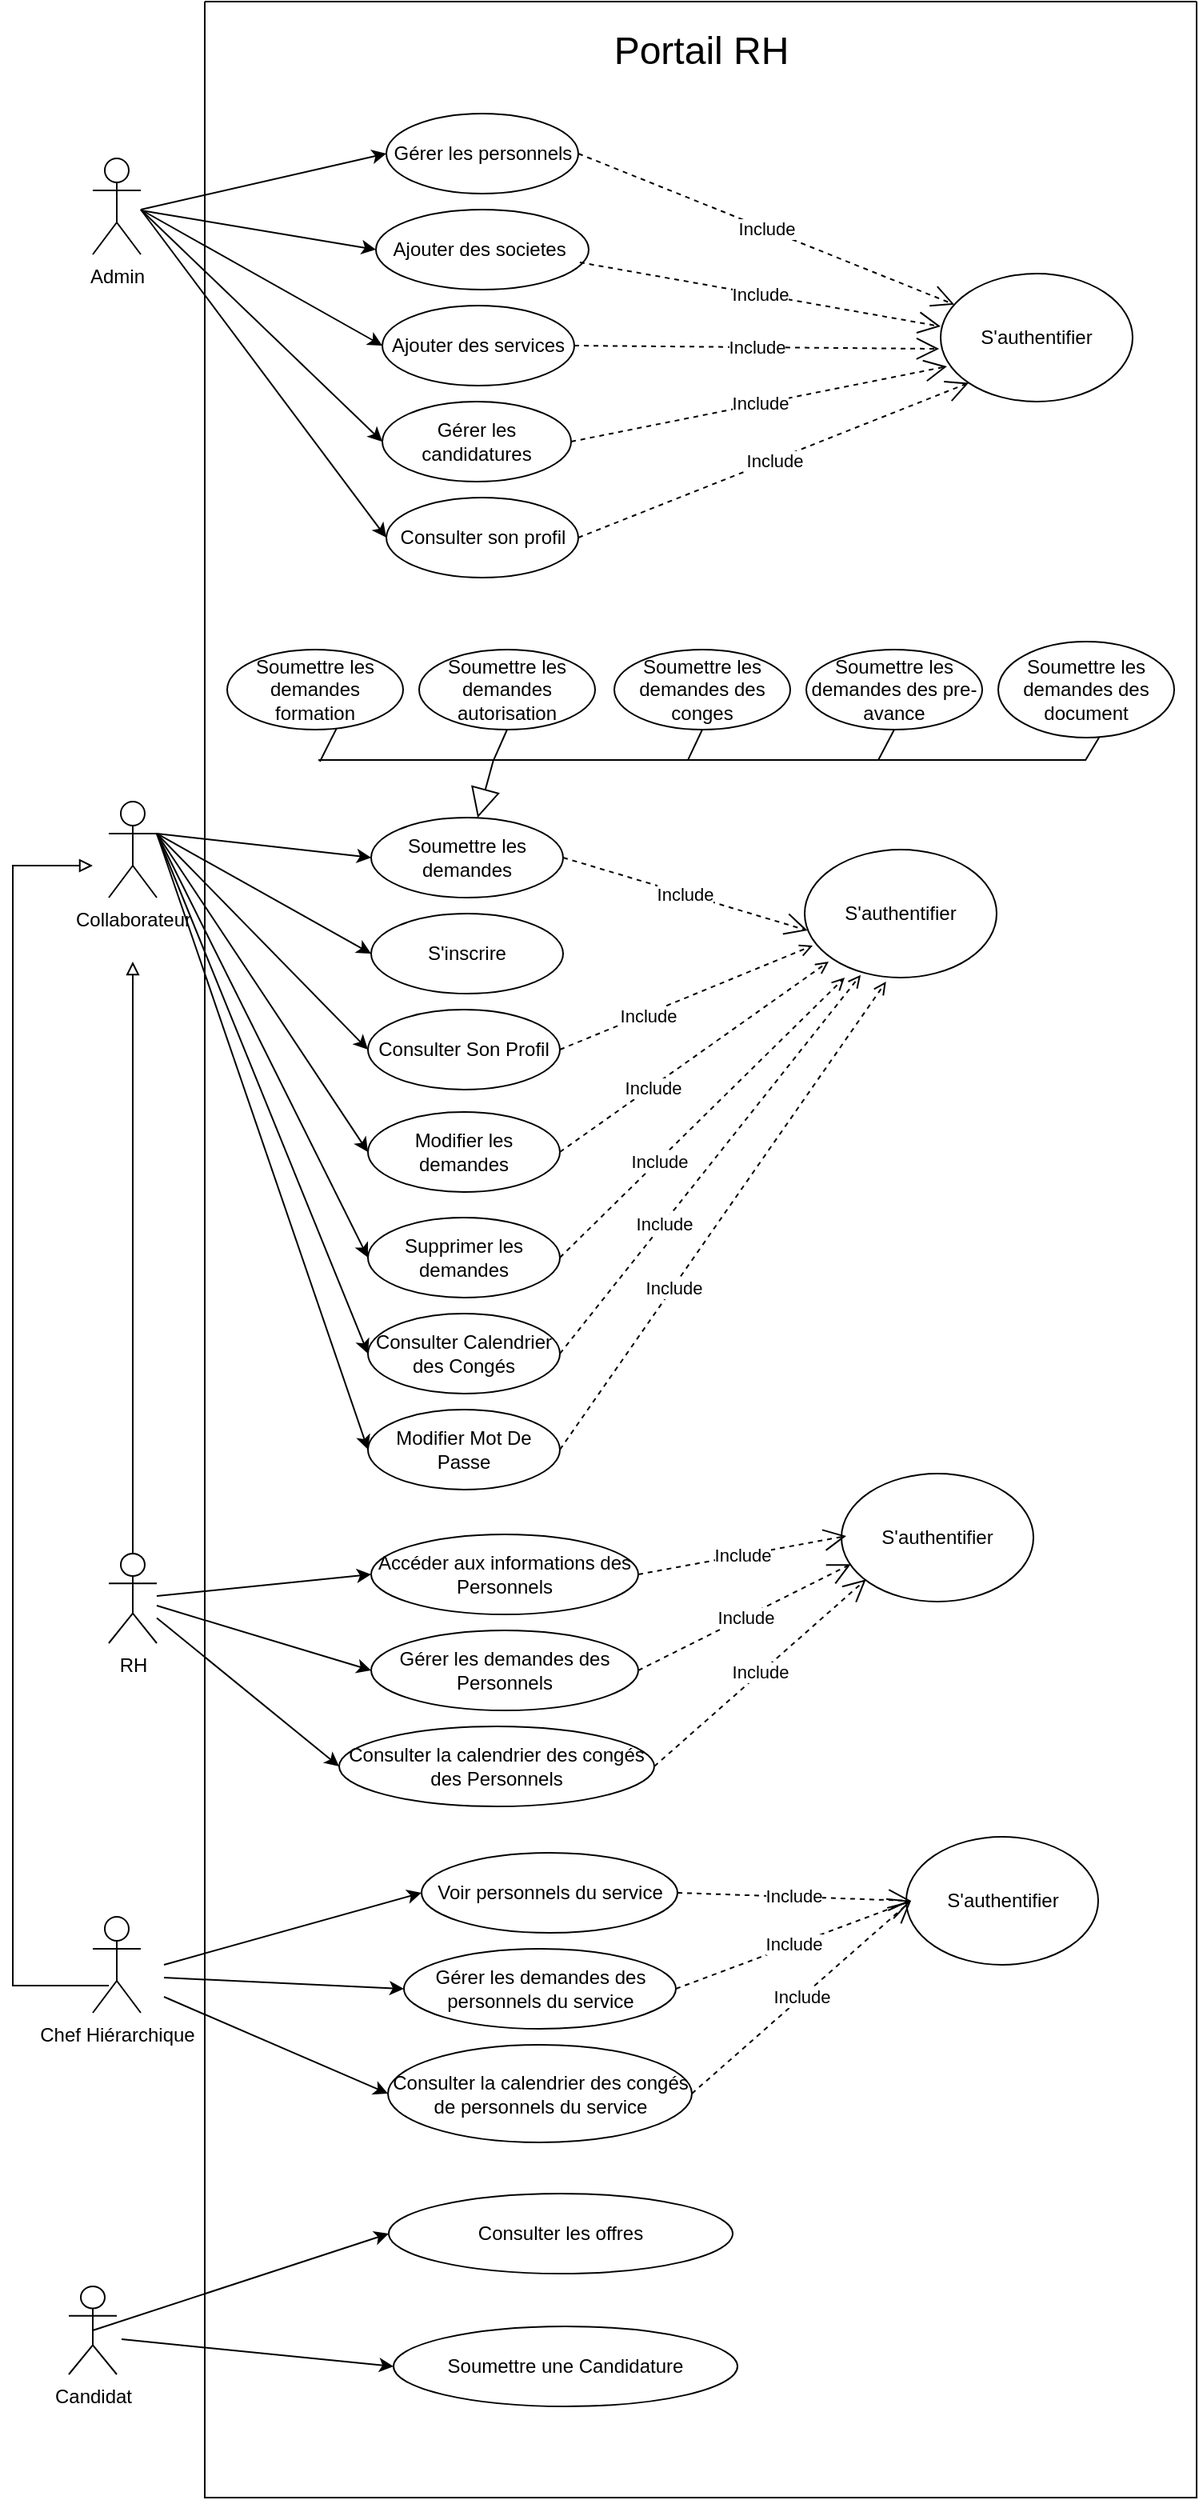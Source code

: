 <mxfile version="27.0.2">
  <diagram name="Page-1" id="tZB94l7u62PhZjTg-OVc">
    <mxGraphModel dx="1501" dy="818" grid="1" gridSize="10" guides="1" tooltips="1" connect="1" arrows="1" fold="1" page="1" pageScale="1" pageWidth="827" pageHeight="1169" math="0" shadow="0">
      <root>
        <mxCell id="0" />
        <mxCell id="1" parent="0" />
        <mxCell id="SV4HgoW76WbXQF1gWdj0-2" value="" style="swimlane;startSize=0;" parent="1" vertex="1">
          <mxGeometry x="150" y="20" width="620" height="1560" as="geometry" />
        </mxCell>
        <mxCell id="SV4HgoW76WbXQF1gWdj0-4" value="&lt;font style=&quot;font-size: 24px;&quot;&gt;Portail RH&lt;/font&gt;" style="text;html=1;align=center;verticalAlign=middle;resizable=0;points=[];autosize=1;strokeColor=none;fillColor=none;strokeWidth=3;" parent="SV4HgoW76WbXQF1gWdj0-2" vertex="1">
          <mxGeometry x="245" y="11" width="130" height="40" as="geometry" />
        </mxCell>
        <mxCell id="SV4HgoW76WbXQF1gWdj0-45" value="Gérer les personnels" style="ellipse;whiteSpace=wrap;html=1;" parent="SV4HgoW76WbXQF1gWdj0-2" vertex="1">
          <mxGeometry x="113.5" y="70" width="120" height="50" as="geometry" />
        </mxCell>
        <mxCell id="SV4HgoW76WbXQF1gWdj0-47" value="Ajouter des societes&amp;nbsp;" style="ellipse;whiteSpace=wrap;html=1;" parent="SV4HgoW76WbXQF1gWdj0-2" vertex="1">
          <mxGeometry x="107" y="130" width="133" height="50" as="geometry" />
        </mxCell>
        <mxCell id="SV4HgoW76WbXQF1gWdj0-51" value="S&#39;authentifier" style="ellipse;whiteSpace=wrap;html=1;" parent="SV4HgoW76WbXQF1gWdj0-2" vertex="1">
          <mxGeometry x="460" y="170" width="120" height="80" as="geometry" />
        </mxCell>
        <mxCell id="SV4HgoW76WbXQF1gWdj0-52" value="Include" style="endArrow=open;endSize=12;dashed=1;html=1;rounded=0;exitX=1;exitY=0.5;exitDx=0;exitDy=0;" parent="SV4HgoW76WbXQF1gWdj0-2" source="SV4HgoW76WbXQF1gWdj0-45" target="SV4HgoW76WbXQF1gWdj0-51" edge="1">
          <mxGeometry width="160" relative="1" as="geometry">
            <mxPoint x="310" y="155" as="sourcePoint" />
            <mxPoint x="450" y="210" as="targetPoint" />
          </mxGeometry>
        </mxCell>
        <mxCell id="SV4HgoW76WbXQF1gWdj0-54" value="Include" style="endArrow=open;endSize=12;dashed=1;html=1;rounded=0;exitX=0.958;exitY=0.66;exitDx=0;exitDy=0;exitPerimeter=0;entryX=0;entryY=0.413;entryDx=0;entryDy=0;entryPerimeter=0;" parent="SV4HgoW76WbXQF1gWdj0-2" source="SV4HgoW76WbXQF1gWdj0-47" edge="1" target="SV4HgoW76WbXQF1gWdj0-51">
          <mxGeometry width="160" relative="1" as="geometry">
            <mxPoint x="310" y="275" as="sourcePoint" />
            <mxPoint x="450" y="220" as="targetPoint" />
          </mxGeometry>
        </mxCell>
        <mxCell id="SV4HgoW76WbXQF1gWdj0-18" value="Voir personnels du service" style="ellipse;whiteSpace=wrap;html=1;" parent="SV4HgoW76WbXQF1gWdj0-2" vertex="1">
          <mxGeometry x="135.5" y="1157" width="160" height="50" as="geometry" />
        </mxCell>
        <mxCell id="SV4HgoW76WbXQF1gWdj0-19" value="Gérer&lt;span style=&quot;color: rgba(0, 0, 0, 0); font-family: monospace; font-size: 0px; text-align: start; text-wrap-mode: nowrap;&quot;&gt;%3CmxGraphModel%3E%3Croot%3E%3CmxCell%20id%3D%220%22%2F%3E%3CmxCell%20id%3D%221%22%20parent%3D%220%22%2F%3E%3CmxCell%20id%3D%222%22%20value%3D%22S&#39;inscrire%22%20style%3D%22ellipse%3BwhiteSpace%3Dwrap%3Bhtml%3D1%3B%22%20vertex%3D%221%22%20parent%3D%221%22%3E%3CmxGeometry%20x%3D%22320%22%20y%3D%22130%22%20width%3D%22120%22%20height%3D%2250%22%20as%3D%22geometry%22%2F%3E%3C%2FmxCell%3E%3CmxCell%20id%3D%223%22%20value%3D%22Soumettre%20les%20demandes%22%20style%3D%22ellipse%3BwhiteSpace%3Dwrap%3Bhtml%3D1%3B%22%20vertex%3D%221%22%20parent%3D%221%22%3E%3CmxGeometry%20x%3D%22320%22%20y%3D%22190%22%20width%3D%22120%22%20height%3D%2250%22%20as%3D%22geometry%22%2F%3E%3C%2FmxCell%3E%3CmxCell%20id%3D%224%22%20value%3D%22Consulter%20ses%20evaluations%20et%20r%C3%A9clamations%22%20style%3D%22ellipse%3BwhiteSpace%3Dwrap%3Bhtml%3D1%3B%22%20vertex%3D%221%22%20parent%3D%221%22%3E%3CmxGeometry%20x%3D%22320%22%20y%3D%22250%22%20width%3D%22120%22%20height%3D%2250%22%20as%3D%22geometry%22%2F%3E%3C%2FmxCell%3E%3CmxCell%20id%3D%225%22%20value%3D%22%22%20style%3D%22endArrow%3Dclassic%3Bhtml%3D1%3Brounded%3D0%3BentryX%3D0%3BentryY%3D0.5%3BentryDx%3D0%3BentryDy%3D0%3B%22%20edge%3D%221%22%20target%3D%222%22%20parent%3D%221%22%3E%3CmxGeometry%20width%3D%2250%22%20height%3D%2250%22%20relative%3D%221%22%20as%3D%22geometry%22%3E%3CmxPoint%20x%3D%22160%22%20y%3D%22178%22%20as%3D%22sourcePoint%22%2F%3E%3CmxPoint%20x%3D%22280%22%20y%3D%22210%22%20as%3D%22targetPoint%22%2F%3E%3C%2FmxGeometry%3E%3C%2FmxCell%3E%3CmxCell%20id%3D%226%22%20value%3D%22%22%20style%3D%22endArrow%3Dclassic%3Bhtml%3D1%3Brounded%3D0%3BentryX%3D0%3BentryY%3D0.5%3BentryDx%3D0%3BentryDy%3D0%3B%22%20edge%3D%221%22%20target%3D%223%22%20parent%3D%221%22%3E%3CmxGeometry%20width%3D%2250%22%20height%3D%2250%22%20relative%3D%221%22%20as%3D%22geometry%22%3E%3CmxPoint%20x%3D%22160%22%20y%3D%22180%22%20as%3D%22sourcePoint%22%2F%3E%3CmxPoint%20x%3D%22330%22%20y%3D%22165%22%20as%3D%22targetPoint%22%2F%3E%3C%2FmxGeometry%3E%3C%2FmxCell%3E%3CmxCell%20id%3D%227%22%20value%3D%22%22%20style%3D%22endArrow%3Dclassic%3Bhtml%3D1%3Brounded%3D0%3BentryX%3D0%3BentryY%3D0.5%3BentryDx%3D0%3BentryDy%3D0%3B%22%20edge%3D%221%22%20target%3D%224%22%20parent%3D%221%22%3E%3CmxGeometry%20width%3D%2250%22%20height%3D%2250%22%20relative%3D%221%22%20as%3D%22geometry%22%3E%3CmxPoint%20x%3D%22160%22%20y%3D%22188%22%20as%3D%22sourcePoint%22%2F%3E%3CmxPoint%20x%3D%22340%22%20y%3D%22175%22%20as%3D%22targetPoint%22%2F%3E%3C%2FmxGeometry%3E%3C%2FmxCell%3E%3C%2Froot%3E%3C%2FmxGraphModel%3E&lt;/span&gt;&amp;nbsp;les demandes des personnels du service" style="ellipse;whiteSpace=wrap;html=1;" parent="SV4HgoW76WbXQF1gWdj0-2" vertex="1">
          <mxGeometry x="124.5" y="1217" width="170" height="50" as="geometry" />
        </mxCell>
        <mxCell id="SV4HgoW76WbXQF1gWdj0-21" value="" style="endArrow=classic;html=1;rounded=0;entryX=0;entryY=0.5;entryDx=0;entryDy=0;" parent="SV4HgoW76WbXQF1gWdj0-2" target="SV4HgoW76WbXQF1gWdj0-18" edge="1">
          <mxGeometry width="50" height="50" relative="1" as="geometry">
            <mxPoint x="-25.5" y="1227" as="sourcePoint" />
            <mxPoint x="144.5" y="1212" as="targetPoint" />
          </mxGeometry>
        </mxCell>
        <mxCell id="SV4HgoW76WbXQF1gWdj0-22" value="" style="endArrow=classic;html=1;rounded=0;entryX=0;entryY=0.5;entryDx=0;entryDy=0;" parent="SV4HgoW76WbXQF1gWdj0-2" target="SV4HgoW76WbXQF1gWdj0-19" edge="1">
          <mxGeometry width="50" height="50" relative="1" as="geometry">
            <mxPoint x="-25.5" y="1235" as="sourcePoint" />
            <mxPoint x="154.5" y="1222" as="targetPoint" />
          </mxGeometry>
        </mxCell>
        <mxCell id="SV4HgoW76WbXQF1gWdj0-23" value="Consulter la calendrier des congés de personnels du service" style="ellipse;whiteSpace=wrap;html=1;" parent="SV4HgoW76WbXQF1gWdj0-2" vertex="1">
          <mxGeometry x="114.5" y="1277" width="190" height="61" as="geometry" />
        </mxCell>
        <mxCell id="SV4HgoW76WbXQF1gWdj0-26" value="" style="endArrow=classic;html=1;rounded=0;entryX=0;entryY=0.5;entryDx=0;entryDy=0;" parent="SV4HgoW76WbXQF1gWdj0-2" target="SV4HgoW76WbXQF1gWdj0-23" edge="1">
          <mxGeometry width="50" height="50" relative="1" as="geometry">
            <mxPoint x="-25.5" y="1247" as="sourcePoint" />
            <mxPoint x="94.5" y="1437" as="targetPoint" />
          </mxGeometry>
        </mxCell>
        <mxCell id="SV4HgoW76WbXQF1gWdj0-30" value="S&#39;authentifier" style="ellipse;whiteSpace=wrap;html=1;" parent="SV4HgoW76WbXQF1gWdj0-2" vertex="1">
          <mxGeometry x="438.5" y="1147" width="120" height="80" as="geometry" />
        </mxCell>
        <mxCell id="SV4HgoW76WbXQF1gWdj0-32" value="Include" style="endArrow=open;endSize=12;dashed=1;html=1;rounded=0;exitX=1;exitY=0.5;exitDx=0;exitDy=0;entryX=0;entryY=0.5;entryDx=0;entryDy=0;" parent="SV4HgoW76WbXQF1gWdj0-2" source="SV4HgoW76WbXQF1gWdj0-18" edge="1">
          <mxGeometry width="160" relative="1" as="geometry">
            <mxPoint x="277.5" y="1177" as="sourcePoint" />
            <mxPoint x="441.5" y="1187" as="targetPoint" />
          </mxGeometry>
        </mxCell>
        <mxCell id="SV4HgoW76WbXQF1gWdj0-33" value="Include" style="endArrow=open;endSize=12;dashed=1;html=1;rounded=0;exitX=1;exitY=0.5;exitDx=0;exitDy=0;entryX=0;entryY=0.5;entryDx=0;entryDy=0;" parent="SV4HgoW76WbXQF1gWdj0-2" source="SV4HgoW76WbXQF1gWdj0-19" edge="1">
          <mxGeometry x="0.003" width="160" relative="1" as="geometry">
            <mxPoint x="277.5" y="1237" as="sourcePoint" />
            <mxPoint x="441.5" y="1187" as="targetPoint" />
            <mxPoint as="offset" />
          </mxGeometry>
        </mxCell>
        <mxCell id="SV4HgoW76WbXQF1gWdj0-34" value="Include" style="endArrow=open;endSize=12;dashed=1;html=1;rounded=0;exitX=1;exitY=0.5;exitDx=0;exitDy=0;entryX=0;entryY=0.5;entryDx=0;entryDy=0;" parent="SV4HgoW76WbXQF1gWdj0-2" source="SV4HgoW76WbXQF1gWdj0-23" edge="1">
          <mxGeometry width="160" relative="1" as="geometry">
            <mxPoint x="287.5" y="1247" as="sourcePoint" />
            <mxPoint x="441.5" y="1187" as="targetPoint" />
          </mxGeometry>
        </mxCell>
        <mxCell id="SV4HgoW76WbXQF1gWdj0-56" value="Accéder aux informations des Personnels" style="ellipse;whiteSpace=wrap;html=1;" parent="SV4HgoW76WbXQF1gWdj0-2" vertex="1">
          <mxGeometry x="104" y="958" width="167" height="50" as="geometry" />
        </mxCell>
        <mxCell id="SV4HgoW76WbXQF1gWdj0-57" value="Gérer&lt;span style=&quot;color: rgba(0, 0, 0, 0); font-family: monospace; font-size: 0px; text-align: start; text-wrap-mode: nowrap;&quot;&gt;%3CmxGraphModel%3E%3Croot%3E%3CmxCell%20id%3D%220%22%2F%3E%3CmxCell%20id%3D%221%22%20parent%3D%220%22%2F%3E%3CmxCell%20id%3D%222%22%20value%3D%22S&#39;inscrire%22%20style%3D%22ellipse%3BwhiteSpace%3Dwrap%3Bhtml%3D1%3B%22%20vertex%3D%221%22%20parent%3D%221%22%3E%3CmxGeometry%20x%3D%22320%22%20y%3D%22130%22%20width%3D%22120%22%20height%3D%2250%22%20as%3D%22geometry%22%2F%3E%3C%2FmxCell%3E%3CmxCell%20id%3D%223%22%20value%3D%22Soumettre%20les%20demandes%22%20style%3D%22ellipse%3BwhiteSpace%3Dwrap%3Bhtml%3D1%3B%22%20vertex%3D%221%22%20parent%3D%221%22%3E%3CmxGeometry%20x%3D%22320%22%20y%3D%22190%22%20width%3D%22120%22%20height%3D%2250%22%20as%3D%22geometry%22%2F%3E%3C%2FmxCell%3E%3CmxCell%20id%3D%224%22%20value%3D%22Consulter%20ses%20evaluations%20et%20r%C3%A9clamations%22%20style%3D%22ellipse%3BwhiteSpace%3Dwrap%3Bhtml%3D1%3B%22%20vertex%3D%221%22%20parent%3D%221%22%3E%3CmxGeometry%20x%3D%22320%22%20y%3D%22250%22%20width%3D%22120%22%20height%3D%2250%22%20as%3D%22geometry%22%2F%3E%3C%2FmxCell%3E%3CmxCell%20id%3D%225%22%20value%3D%22%22%20style%3D%22endArrow%3Dclassic%3Bhtml%3D1%3Brounded%3D0%3BentryX%3D0%3BentryY%3D0.5%3BentryDx%3D0%3BentryDy%3D0%3B%22%20edge%3D%221%22%20target%3D%222%22%20parent%3D%221%22%3E%3CmxGeometry%20width%3D%2250%22%20height%3D%2250%22%20relative%3D%221%22%20as%3D%22geometry%22%3E%3CmxPoint%20x%3D%22160%22%20y%3D%22178%22%20as%3D%22sourcePoint%22%2F%3E%3CmxPoint%20x%3D%22280%22%20y%3D%22210%22%20as%3D%22targetPoint%22%2F%3E%3C%2FmxGeometry%3E%3C%2FmxCell%3E%3CmxCell%20id%3D%226%22%20value%3D%22%22%20style%3D%22endArrow%3Dclassic%3Bhtml%3D1%3Brounded%3D0%3BentryX%3D0%3BentryY%3D0.5%3BentryDx%3D0%3BentryDy%3D0%3B%22%20edge%3D%221%22%20target%3D%223%22%20parent%3D%221%22%3E%3CmxGeometry%20width%3D%2250%22%20height%3D%2250%22%20relative%3D%221%22%20as%3D%22geometry%22%3E%3CmxPoint%20x%3D%22160%22%20y%3D%22180%22%20as%3D%22sourcePoint%22%2F%3E%3CmxPoint%20x%3D%22330%22%20y%3D%22165%22%20as%3D%22targetPoint%22%2F%3E%3C%2FmxGeometry%3E%3C%2FmxCell%3E%3CmxCell%20id%3D%227%22%20value%3D%22%22%20style%3D%22endArrow%3Dclassic%3Bhtml%3D1%3Brounded%3D0%3BentryX%3D0%3BentryY%3D0.5%3BentryDx%3D0%3BentryDy%3D0%3B%22%20edge%3D%221%22%20target%3D%224%22%20parent%3D%221%22%3E%3CmxGeometry%20width%3D%2250%22%20height%3D%2250%22%20relative%3D%221%22%20as%3D%22geometry%22%3E%3CmxPoint%20x%3D%22160%22%20y%3D%22188%22%20as%3D%22sourcePoint%22%2F%3E%3CmxPoint%20x%3D%22340%22%20y%3D%22175%22%20as%3D%22targetPoint%22%2F%3E%3C%2FmxGeometry%3E%3C%2FmxCell%3E%3C%2Froot%3E%3C%2FmxGraphModel%3E&lt;/span&gt;&amp;nbsp;les demandes des Personnels" style="ellipse;whiteSpace=wrap;html=1;" parent="SV4HgoW76WbXQF1gWdj0-2" vertex="1">
          <mxGeometry x="104" y="1018" width="167" height="50" as="geometry" />
        </mxCell>
        <mxCell id="SV4HgoW76WbXQF1gWdj0-61" value="Consulter la calendrier des congés des Personnels" style="ellipse;whiteSpace=wrap;html=1;" parent="SV4HgoW76WbXQF1gWdj0-2" vertex="1">
          <mxGeometry x="84" y="1078" width="197" height="50" as="geometry" />
        </mxCell>
        <mxCell id="SV4HgoW76WbXQF1gWdj0-67" value="S&#39;authentifier" style="ellipse;whiteSpace=wrap;html=1;" parent="SV4HgoW76WbXQF1gWdj0-2" vertex="1">
          <mxGeometry x="398" y="920" width="120" height="80" as="geometry" />
        </mxCell>
        <mxCell id="SV4HgoW76WbXQF1gWdj0-69" value="Include" style="endArrow=open;endSize=12;dashed=1;html=1;rounded=0;exitX=1;exitY=0.5;exitDx=0;exitDy=0;entryX=0;entryY=0.5;entryDx=0;entryDy=0;" parent="SV4HgoW76WbXQF1gWdj0-2" source="SV4HgoW76WbXQF1gWdj0-56" edge="1">
          <mxGeometry width="160" relative="1" as="geometry">
            <mxPoint x="224" y="978" as="sourcePoint" />
            <mxPoint x="401" y="959" as="targetPoint" />
          </mxGeometry>
        </mxCell>
        <mxCell id="SV4HgoW76WbXQF1gWdj0-70" value="Include" style="endArrow=open;endSize=12;dashed=1;html=1;rounded=0;exitX=1;exitY=0.5;exitDx=0;exitDy=0;entryX=0.024;entryY=0.72;entryDx=0;entryDy=0;entryPerimeter=0;" parent="SV4HgoW76WbXQF1gWdj0-2" source="SV4HgoW76WbXQF1gWdj0-57" edge="1">
          <mxGeometry width="160" relative="1" as="geometry">
            <mxPoint x="224" y="1038" as="sourcePoint" />
            <mxPoint x="403.88" y="976.6" as="targetPoint" />
          </mxGeometry>
        </mxCell>
        <mxCell id="SV4HgoW76WbXQF1gWdj0-71" value="Include" style="endArrow=open;endSize=12;dashed=1;html=1;rounded=0;exitX=1;exitY=0.5;exitDx=0;exitDy=0;entryX=0.103;entryY=0.839;entryDx=0;entryDy=0;entryPerimeter=0;" parent="SV4HgoW76WbXQF1gWdj0-2" source="SV4HgoW76WbXQF1gWdj0-61" edge="1">
          <mxGeometry width="160" relative="1" as="geometry">
            <mxPoint x="234" y="1048" as="sourcePoint" />
            <mxPoint x="413.36" y="986.12" as="targetPoint" />
          </mxGeometry>
        </mxCell>
        <mxCell id="ufVrUTLE88brbGbA0COu-16" value="Soumettre les demandes" style="ellipse;whiteSpace=wrap;html=1;" parent="SV4HgoW76WbXQF1gWdj0-2" vertex="1">
          <mxGeometry x="104" y="510" width="120" height="50" as="geometry" />
        </mxCell>
        <mxCell id="ufVrUTLE88brbGbA0COu-17" value="S&#39;inscrire" style="ellipse;whiteSpace=wrap;html=1;" parent="SV4HgoW76WbXQF1gWdj0-2" vertex="1">
          <mxGeometry x="104" y="570" width="120" height="50" as="geometry" />
        </mxCell>
        <mxCell id="ufVrUTLE88brbGbA0COu-24" value="S&#39;authentifier" style="ellipse;whiteSpace=wrap;html=1;" parent="SV4HgoW76WbXQF1gWdj0-2" vertex="1">
          <mxGeometry x="375" y="530" width="120" height="80" as="geometry" />
        </mxCell>
        <mxCell id="ufVrUTLE88brbGbA0COu-26" value="Include" style="endArrow=open;endSize=12;dashed=1;html=1;rounded=0;exitX=1;exitY=0.5;exitDx=0;exitDy=0;entryX=0.015;entryY=0.632;entryDx=0;entryDy=0;entryPerimeter=0;" parent="SV4HgoW76WbXQF1gWdj0-2" source="ufVrUTLE88brbGbA0COu-16" target="ufVrUTLE88brbGbA0COu-24" edge="1">
          <mxGeometry width="160" relative="1" as="geometry">
            <mxPoint x="231" y="469" as="sourcePoint" />
            <mxPoint x="345" y="467" as="targetPoint" />
          </mxGeometry>
        </mxCell>
        <mxCell id="OT6FIfq60krfWeYNkeQ9-131" value="Supprimer les demandes" style="ellipse;whiteSpace=wrap;html=1;" parent="SV4HgoW76WbXQF1gWdj0-2" vertex="1">
          <mxGeometry x="102" y="760" width="120" height="50" as="geometry" />
        </mxCell>
        <mxCell id="OT6FIfq60krfWeYNkeQ9-130" value="Modifier les demandes" style="ellipse;whiteSpace=wrap;html=1;" parent="SV4HgoW76WbXQF1gWdj0-2" vertex="1">
          <mxGeometry x="102" y="694" width="120" height="50" as="geometry" />
        </mxCell>
        <mxCell id="OT6FIfq60krfWeYNkeQ9-193" value="Consulter Calendrier des Congés" style="ellipse;whiteSpace=wrap;html=1;" parent="SV4HgoW76WbXQF1gWdj0-2" vertex="1">
          <mxGeometry x="102" y="820" width="120" height="50" as="geometry" />
        </mxCell>
        <mxCell id="OT6FIfq60krfWeYNkeQ9-194" value="Modifier Mot De Passe" style="ellipse;whiteSpace=wrap;html=1;" parent="SV4HgoW76WbXQF1gWdj0-2" vertex="1">
          <mxGeometry x="102" y="880" width="120" height="50" as="geometry" />
        </mxCell>
        <mxCell id="l6XLHutSPTz3xIsA4J7T-1" value="Consulter les offres" style="ellipse;whiteSpace=wrap;html=1;" parent="SV4HgoW76WbXQF1gWdj0-2" vertex="1">
          <mxGeometry x="115" y="1370" width="215" height="50" as="geometry" />
        </mxCell>
        <mxCell id="SV4HgoW76WbXQF1gWdj0-75" value="Soumettre une Candidature" style="ellipse;whiteSpace=wrap;html=1;" parent="SV4HgoW76WbXQF1gWdj0-2" vertex="1">
          <mxGeometry x="118" y="1453" width="215" height="50" as="geometry" />
        </mxCell>
        <mxCell id="ufVrUTLE88brbGbA0COu-1" value="Collaborateur" style="shape=umlActor;verticalLabelPosition=bottom;verticalAlign=top;html=1;" parent="SV4HgoW76WbXQF1gWdj0-2" vertex="1">
          <mxGeometry x="-60" y="500" width="30" height="60" as="geometry" />
        </mxCell>
        <mxCell id="ufVrUTLE88brbGbA0COu-19" value="" style="endArrow=classic;html=1;rounded=0;entryX=0;entryY=0.5;entryDx=0;entryDy=0;exitX=1;exitY=0.333;exitDx=0;exitDy=0;exitPerimeter=0;" parent="SV4HgoW76WbXQF1gWdj0-2" source="ufVrUTLE88brbGbA0COu-1" target="ufVrUTLE88brbGbA0COu-16" edge="1">
          <mxGeometry width="50" height="50" relative="1" as="geometry">
            <mxPoint x="-19" y="500.5" as="sourcePoint" />
            <mxPoint x="111" y="468" as="targetPoint" />
          </mxGeometry>
        </mxCell>
        <mxCell id="ufVrUTLE88brbGbA0COu-18" value="" style="endArrow=classic;html=1;rounded=0;entryX=0;entryY=0.5;entryDx=0;entryDy=0;exitX=1;exitY=0.333;exitDx=0;exitDy=0;exitPerimeter=0;" parent="SV4HgoW76WbXQF1gWdj0-2" source="ufVrUTLE88brbGbA0COu-1" target="ufVrUTLE88brbGbA0COu-17" edge="1">
          <mxGeometry width="50" height="50" relative="1" as="geometry">
            <mxPoint x="-29" y="490.5" as="sourcePoint" />
            <mxPoint x="119" y="531.5" as="targetPoint" />
          </mxGeometry>
        </mxCell>
        <mxCell id="ufVrUTLE88brbGbA0COu-27" value="" style="endArrow=block;html=1;rounded=0;endFill=0;" parent="SV4HgoW76WbXQF1gWdj0-2" edge="1">
          <mxGeometry width="50" height="50" relative="1" as="geometry">
            <mxPoint x="-60" y="1240" as="sourcePoint" />
            <mxPoint x="-70" y="540" as="targetPoint" />
            <Array as="points">
              <mxPoint x="-120" y="1240" />
              <mxPoint x="-120" y="540" />
            </Array>
          </mxGeometry>
        </mxCell>
        <mxCell id="ufVrUTLE88brbGbA0COu-28" value="" style="endArrow=block;html=1;rounded=0;endFill=0;" parent="SV4HgoW76WbXQF1gWdj0-2" source="SV4HgoW76WbXQF1gWdj0-73" edge="1">
          <mxGeometry width="50" height="50" relative="1" as="geometry">
            <mxPoint x="-50" y="1220" as="sourcePoint" />
            <mxPoint x="-45" y="600" as="targetPoint" />
            <Array as="points" />
          </mxGeometry>
        </mxCell>
        <mxCell id="OT6FIfq60krfWeYNkeQ9-195" value="" style="endArrow=classic;html=1;rounded=0;entryX=0;entryY=0.5;entryDx=0;entryDy=0;" parent="SV4HgoW76WbXQF1gWdj0-2" target="OT6FIfq60krfWeYNkeQ9-130" edge="1">
          <mxGeometry width="50" height="50" relative="1" as="geometry">
            <mxPoint x="-30" y="520" as="sourcePoint" />
            <mxPoint x="280" y="760" as="targetPoint" />
          </mxGeometry>
        </mxCell>
        <mxCell id="OT6FIfq60krfWeYNkeQ9-196" value="" style="endArrow=classic;html=1;rounded=0;entryX=0;entryY=0.5;entryDx=0;entryDy=0;" parent="SV4HgoW76WbXQF1gWdj0-2" target="OT6FIfq60krfWeYNkeQ9-131" edge="1">
          <mxGeometry width="50" height="50" relative="1" as="geometry">
            <mxPoint x="-30" y="520" as="sourcePoint" />
            <mxPoint x="280" y="620" as="targetPoint" />
          </mxGeometry>
        </mxCell>
        <mxCell id="OT6FIfq60krfWeYNkeQ9-197" value="" style="endArrow=classic;html=1;rounded=0;entryX=0;entryY=0.5;entryDx=0;entryDy=0;" parent="SV4HgoW76WbXQF1gWdj0-2" target="OT6FIfq60krfWeYNkeQ9-193" edge="1">
          <mxGeometry width="50" height="50" relative="1" as="geometry">
            <mxPoint x="-30" y="520" as="sourcePoint" />
            <mxPoint x="280" y="670" as="targetPoint" />
          </mxGeometry>
        </mxCell>
        <mxCell id="OT6FIfq60krfWeYNkeQ9-198" value="" style="endArrow=classic;html=1;rounded=0;entryX=0;entryY=0.5;entryDx=0;entryDy=0;" parent="SV4HgoW76WbXQF1gWdj0-2" target="OT6FIfq60krfWeYNkeQ9-194" edge="1">
          <mxGeometry width="50" height="50" relative="1" as="geometry">
            <mxPoint x="-30" y="520" as="sourcePoint" />
            <mxPoint x="280" y="670" as="targetPoint" />
          </mxGeometry>
        </mxCell>
        <mxCell id="SV4HgoW76WbXQF1gWdj0-78" value="" style="endArrow=classic;html=1;rounded=0;entryX=0;entryY=0.5;entryDx=0;entryDy=0;" parent="SV4HgoW76WbXQF1gWdj0-2" target="SV4HgoW76WbXQF1gWdj0-75" edge="1">
          <mxGeometry width="50" height="50" relative="1" as="geometry">
            <mxPoint x="-52" y="1461" as="sourcePoint" />
            <mxPoint x="68" y="1493" as="targetPoint" />
          </mxGeometry>
        </mxCell>
        <mxCell id="SV4HgoW76WbXQF1gWdj0-90" value="Candidat" style="shape=umlActor;verticalLabelPosition=bottom;verticalAlign=top;html=1;" parent="SV4HgoW76WbXQF1gWdj0-2" vertex="1">
          <mxGeometry x="-85" y="1428" width="30" height="55" as="geometry" />
        </mxCell>
        <mxCell id="l6XLHutSPTz3xIsA4J7T-2" value="" style="endArrow=classic;html=1;rounded=0;entryX=0;entryY=0.5;entryDx=0;entryDy=0;exitX=0.5;exitY=0.5;exitDx=0;exitDy=0;exitPerimeter=0;" parent="SV4HgoW76WbXQF1gWdj0-2" source="SV4HgoW76WbXQF1gWdj0-90" target="l6XLHutSPTz3xIsA4J7T-1" edge="1">
          <mxGeometry width="50" height="50" relative="1" as="geometry">
            <mxPoint x="84" y="1463" as="sourcePoint" />
            <mxPoint x="251" y="1530" as="targetPoint" />
          </mxGeometry>
        </mxCell>
        <mxCell id="8RKFYEG6RuYReSfpjXjg-3" value="Ajouter des services" style="ellipse;whiteSpace=wrap;html=1;" vertex="1" parent="SV4HgoW76WbXQF1gWdj0-2">
          <mxGeometry x="111" y="190" width="120" height="50" as="geometry" />
        </mxCell>
        <mxCell id="8RKFYEG6RuYReSfpjXjg-2" value="Gérer les candidatures" style="ellipse;whiteSpace=wrap;html=1;" vertex="1" parent="SV4HgoW76WbXQF1gWdj0-2">
          <mxGeometry x="111" y="250" width="118" height="50" as="geometry" />
        </mxCell>
        <mxCell id="8RKFYEG6RuYReSfpjXjg-4" value="Consulter son profil" style="ellipse;whiteSpace=wrap;html=1;" vertex="1" parent="SV4HgoW76WbXQF1gWdj0-2">
          <mxGeometry x="113.5" y="310" width="120" height="50" as="geometry" />
        </mxCell>
        <mxCell id="8RKFYEG6RuYReSfpjXjg-9" value="Include" style="endArrow=open;endSize=12;dashed=1;html=1;rounded=0;exitX=1;exitY=0.5;exitDx=0;exitDy=0;entryX=-0.008;entryY=0.588;entryDx=0;entryDy=0;entryPerimeter=0;" edge="1" parent="SV4HgoW76WbXQF1gWdj0-2" source="8RKFYEG6RuYReSfpjXjg-3" target="SV4HgoW76WbXQF1gWdj0-51">
          <mxGeometry width="160" relative="1" as="geometry">
            <mxPoint x="244" y="173" as="sourcePoint" />
            <mxPoint x="460" y="230" as="targetPoint" />
          </mxGeometry>
        </mxCell>
        <mxCell id="8RKFYEG6RuYReSfpjXjg-10" value="Include" style="endArrow=open;endSize=12;dashed=1;html=1;rounded=0;exitX=1;exitY=0.5;exitDx=0;exitDy=0;entryX=0.033;entryY=0.725;entryDx=0;entryDy=0;entryPerimeter=0;" edge="1" parent="SV4HgoW76WbXQF1gWdj0-2" source="8RKFYEG6RuYReSfpjXjg-2" target="SV4HgoW76WbXQF1gWdj0-51">
          <mxGeometry width="160" relative="1" as="geometry">
            <mxPoint x="254" y="183" as="sourcePoint" />
            <mxPoint x="470" y="240" as="targetPoint" />
          </mxGeometry>
        </mxCell>
        <mxCell id="8RKFYEG6RuYReSfpjXjg-11" value="Include" style="endArrow=open;endSize=12;dashed=1;html=1;rounded=0;exitX=1;exitY=0.5;exitDx=0;exitDy=0;entryX=0;entryY=1;entryDx=0;entryDy=0;" edge="1" parent="SV4HgoW76WbXQF1gWdj0-2" source="8RKFYEG6RuYReSfpjXjg-4" target="SV4HgoW76WbXQF1gWdj0-51">
          <mxGeometry width="160" relative="1" as="geometry">
            <mxPoint x="264" y="193" as="sourcePoint" />
            <mxPoint x="480" y="250" as="targetPoint" />
          </mxGeometry>
        </mxCell>
        <mxCell id="OT6FIfq60krfWeYNkeQ9-3" value="Consulter Son Profil" style="ellipse;whiteSpace=wrap;html=1;" parent="SV4HgoW76WbXQF1gWdj0-2" vertex="1">
          <mxGeometry x="102" y="630" width="120" height="50" as="geometry" />
        </mxCell>
        <mxCell id="OT6FIfq60krfWeYNkeQ9-4" value="" style="endArrow=classic;html=1;rounded=0;entryX=0;entryY=0.5;entryDx=0;entryDy=0;" parent="SV4HgoW76WbXQF1gWdj0-2" target="OT6FIfq60krfWeYNkeQ9-3" edge="1">
          <mxGeometry width="50" height="50" relative="1" as="geometry">
            <mxPoint x="-30" y="520" as="sourcePoint" />
            <mxPoint x="111" y="468" as="targetPoint" />
          </mxGeometry>
        </mxCell>
        <mxCell id="OT6FIfq60krfWeYNkeQ9-127" value="" style="endArrow=open;dashed=1;html=1;rounded=0;entryX=0.042;entryY=0.75;entryDx=0;entryDy=0;entryPerimeter=0;exitX=1;exitY=0.5;exitDx=0;exitDy=0;endFill=0;" parent="SV4HgoW76WbXQF1gWdj0-2" source="OT6FIfq60krfWeYNkeQ9-3" target="ufVrUTLE88brbGbA0COu-24" edge="1">
          <mxGeometry width="50" height="50" relative="1" as="geometry">
            <mxPoint x="228" y="433" as="sourcePoint" />
            <mxPoint x="333.4" y="415.72" as="targetPoint" />
          </mxGeometry>
        </mxCell>
        <mxCell id="OT6FIfq60krfWeYNkeQ9-129" value="Include" style="edgeLabel;html=1;align=center;verticalAlign=middle;resizable=0;points=[];" parent="OT6FIfq60krfWeYNkeQ9-127" vertex="1" connectable="0">
          <mxGeometry x="-0.304" y="-1" relative="1" as="geometry">
            <mxPoint x="-1" as="offset" />
          </mxGeometry>
        </mxCell>
        <mxCell id="ufVrUTLE88brbGbA0COu-4" value="" style="endArrow=block;endSize=16;endFill=0;html=1;rounded=0;exitX=0.228;exitY=0.522;exitDx=0;exitDy=0;exitPerimeter=0;strokeWidth=1;fontSize=12;" parent="SV4HgoW76WbXQF1gWdj0-2" source="ufVrUTLE88brbGbA0COu-10" edge="1" target="ufVrUTLE88brbGbA0COu-16">
          <mxGeometry x="0.087" y="10" width="160" relative="1" as="geometry">
            <mxPoint x="279" y="440" as="sourcePoint" />
            <mxPoint x="179" y="560" as="targetPoint" />
            <mxPoint as="offset" />
          </mxGeometry>
        </mxCell>
        <mxCell id="ufVrUTLE88brbGbA0COu-5" value="Soumettre les demandes des conges" style="ellipse;whiteSpace=wrap;html=1;strokeWidth=1;fontSize=12;" parent="SV4HgoW76WbXQF1gWdj0-2" vertex="1">
          <mxGeometry x="256" y="405" width="110" height="50" as="geometry" />
        </mxCell>
        <mxCell id="ufVrUTLE88brbGbA0COu-6" value="Soumettre les demandes autorisation" style="ellipse;whiteSpace=wrap;html=1;strokeWidth=1;fontSize=12;" parent="SV4HgoW76WbXQF1gWdj0-2" vertex="1">
          <mxGeometry x="134" y="405" width="110" height="50" as="geometry" />
        </mxCell>
        <mxCell id="ufVrUTLE88brbGbA0COu-7" value="Soumettre les demandes formation" style="ellipse;whiteSpace=wrap;html=1;strokeWidth=1;fontSize=12;" parent="SV4HgoW76WbXQF1gWdj0-2" vertex="1">
          <mxGeometry x="14" y="405" width="110" height="50" as="geometry" />
        </mxCell>
        <mxCell id="ufVrUTLE88brbGbA0COu-8" value="Soumettre les demandes des pre-avance" style="ellipse;whiteSpace=wrap;html=1;strokeWidth=1;fontSize=12;" parent="SV4HgoW76WbXQF1gWdj0-2" vertex="1">
          <mxGeometry x="376" y="405" width="110" height="50" as="geometry" />
        </mxCell>
        <mxCell id="ufVrUTLE88brbGbA0COu-9" value="Soumettre les demandes des document" style="ellipse;whiteSpace=wrap;html=1;strokeWidth=1;fontSize=12;" parent="SV4HgoW76WbXQF1gWdj0-2" vertex="1">
          <mxGeometry x="496" y="400" width="110" height="60" as="geometry" />
        </mxCell>
        <mxCell id="ufVrUTLE88brbGbA0COu-10" value="" style="line;strokeWidth=1;fillColor=none;align=left;verticalAlign=middle;spacingTop=-1;spacingLeft=3;spacingRight=3;rotatable=0;labelPosition=right;points=[];portConstraint=eastwest;strokeColor=inherit;fontSize=12;" parent="SV4HgoW76WbXQF1gWdj0-2" vertex="1">
          <mxGeometry x="71" y="470" width="480" height="8" as="geometry" />
        </mxCell>
        <mxCell id="ufVrUTLE88brbGbA0COu-11" value="" style="endArrow=none;html=1;rounded=0;strokeWidth=1;fontSize=12;entryX=0.002;entryY=0.625;entryDx=0;entryDy=0;entryPerimeter=0;exitX=0.622;exitY=0.984;exitDx=0;exitDy=0;exitPerimeter=0;" parent="SV4HgoW76WbXQF1gWdj0-2" source="ufVrUTLE88brbGbA0COu-7" edge="1" target="ufVrUTLE88brbGbA0COu-10">
          <mxGeometry width="50" height="50" relative="1" as="geometry">
            <mxPoint x="84" y="460" as="sourcePoint" />
            <mxPoint x="80" y="374" as="targetPoint" />
          </mxGeometry>
        </mxCell>
        <mxCell id="ufVrUTLE88brbGbA0COu-12" value="" style="endArrow=none;html=1;rounded=0;entryX=0.228;entryY=0.536;entryDx=0;entryDy=0;entryPerimeter=0;strokeWidth=1;fontSize=12;exitX=0.5;exitY=1;exitDx=0;exitDy=0;" parent="SV4HgoW76WbXQF1gWdj0-2" source="ufVrUTLE88brbGbA0COu-6" target="ufVrUTLE88brbGbA0COu-10" edge="1">
          <mxGeometry width="50" height="50" relative="1" as="geometry">
            <mxPoint x="193" y="460" as="sourcePoint" />
            <mxPoint x="121" y="413" as="targetPoint" />
          </mxGeometry>
        </mxCell>
        <mxCell id="ufVrUTLE88brbGbA0COu-13" value="" style="endArrow=none;html=1;rounded=0;exitX=0.5;exitY=1;exitDx=0;exitDy=0;entryX=0.481;entryY=0.536;entryDx=0;entryDy=0;entryPerimeter=0;strokeWidth=1;fontSize=12;" parent="SV4HgoW76WbXQF1gWdj0-2" source="ufVrUTLE88brbGbA0COu-5" target="ufVrUTLE88brbGbA0COu-10" edge="1">
          <mxGeometry width="50" height="50" relative="1" as="geometry">
            <mxPoint x="109" y="437" as="sourcePoint" />
            <mxPoint x="320" y="370" as="targetPoint" />
          </mxGeometry>
        </mxCell>
        <mxCell id="ufVrUTLE88brbGbA0COu-14" value="" style="endArrow=none;html=1;rounded=0;entryX=0.729;entryY=0.536;entryDx=0;entryDy=0;entryPerimeter=0;strokeWidth=1;fontSize=12;exitX=0.5;exitY=1;exitDx=0;exitDy=0;" parent="SV4HgoW76WbXQF1gWdj0-2" source="ufVrUTLE88brbGbA0COu-8" target="ufVrUTLE88brbGbA0COu-10" edge="1">
          <mxGeometry width="50" height="50" relative="1" as="geometry">
            <mxPoint x="431" y="460" as="sourcePoint" />
            <mxPoint x="430" y="380" as="targetPoint" />
          </mxGeometry>
        </mxCell>
        <mxCell id="ufVrUTLE88brbGbA0COu-15" value="" style="endArrow=none;html=1;rounded=0;entryX=0.999;entryY=0.517;entryDx=0;entryDy=0;entryPerimeter=0;strokeWidth=1;fontSize=12;" parent="SV4HgoW76WbXQF1gWdj0-2" target="ufVrUTLE88brbGbA0COu-10" edge="1">
          <mxGeometry width="50" height="50" relative="1" as="geometry">
            <mxPoint x="559" y="460" as="sourcePoint" />
            <mxPoint x="91" y="383" as="targetPoint" />
          </mxGeometry>
        </mxCell>
        <mxCell id="8RKFYEG6RuYReSfpjXjg-20" value="" style="endArrow=open;dashed=1;html=1;rounded=0;entryX=0.424;entryY=1.032;entryDx=0;entryDy=0;entryPerimeter=0;exitX=1;exitY=0.5;exitDx=0;exitDy=0;endFill=0;" edge="1" parent="SV4HgoW76WbXQF1gWdj0-2" source="OT6FIfq60krfWeYNkeQ9-194" target="ufVrUTLE88brbGbA0COu-24">
          <mxGeometry width="50" height="50" relative="1" as="geometry">
            <mxPoint x="232" y="855" as="sourcePoint" />
            <mxPoint x="420" y="630" as="targetPoint" />
          </mxGeometry>
        </mxCell>
        <mxCell id="8RKFYEG6RuYReSfpjXjg-21" value="Include" style="edgeLabel;html=1;align=center;verticalAlign=middle;resizable=0;points=[];" vertex="1" connectable="0" parent="8RKFYEG6RuYReSfpjXjg-20">
          <mxGeometry x="-0.304" y="-1" relative="1" as="geometry">
            <mxPoint x="-1" as="offset" />
          </mxGeometry>
        </mxCell>
        <mxCell id="8RKFYEG6RuYReSfpjXjg-18" value="" style="endArrow=open;dashed=1;html=1;rounded=0;entryX=0.292;entryY=0.979;entryDx=0;entryDy=0;entryPerimeter=0;exitX=1;exitY=0.5;exitDx=0;exitDy=0;endFill=0;" edge="1" parent="SV4HgoW76WbXQF1gWdj0-2" source="OT6FIfq60krfWeYNkeQ9-193" target="ufVrUTLE88brbGbA0COu-24">
          <mxGeometry width="50" height="50" relative="1" as="geometry">
            <mxPoint x="252" y="685" as="sourcePoint" />
            <mxPoint x="410" y="620" as="targetPoint" />
          </mxGeometry>
        </mxCell>
        <mxCell id="8RKFYEG6RuYReSfpjXjg-19" value="Include" style="edgeLabel;html=1;align=center;verticalAlign=middle;resizable=0;points=[];" vertex="1" connectable="0" parent="8RKFYEG6RuYReSfpjXjg-18">
          <mxGeometry x="-0.304" y="-1" relative="1" as="geometry">
            <mxPoint x="-1" as="offset" />
          </mxGeometry>
        </mxCell>
        <mxCell id="SV4HgoW76WbXQF1gWdj0-44" value="Admin" style="shape=umlActor;verticalLabelPosition=bottom;verticalAlign=top;html=1;outlineConnect=0;" parent="1" vertex="1">
          <mxGeometry x="80" y="118" width="30" height="60" as="geometry" />
        </mxCell>
        <mxCell id="SV4HgoW76WbXQF1gWdj0-48" value="" style="endArrow=classic;html=1;rounded=0;entryX=0;entryY=0.5;entryDx=0;entryDy=0;" parent="1" target="SV4HgoW76WbXQF1gWdj0-45" edge="1">
          <mxGeometry width="50" height="50" relative="1" as="geometry">
            <mxPoint x="110" y="150" as="sourcePoint" />
            <mxPoint x="230" y="240" as="targetPoint" />
          </mxGeometry>
        </mxCell>
        <mxCell id="SV4HgoW76WbXQF1gWdj0-50" value="" style="endArrow=classic;html=1;rounded=0;entryX=0;entryY=0.5;entryDx=0;entryDy=0;" parent="1" source="SV4HgoW76WbXQF1gWdj0-44" target="SV4HgoW76WbXQF1gWdj0-47" edge="1">
          <mxGeometry width="50" height="50" relative="1" as="geometry">
            <mxPoint x="130" y="228" as="sourcePoint" />
            <mxPoint x="290" y="205" as="targetPoint" />
          </mxGeometry>
        </mxCell>
        <mxCell id="8RKFYEG6RuYReSfpjXjg-6" value="" style="endArrow=classic;html=1;rounded=0;entryX=0;entryY=0.5;entryDx=0;entryDy=0;" edge="1" parent="1" target="8RKFYEG6RuYReSfpjXjg-3">
          <mxGeometry width="50" height="50" relative="1" as="geometry">
            <mxPoint x="110" y="150" as="sourcePoint" />
            <mxPoint x="267" y="185" as="targetPoint" />
          </mxGeometry>
        </mxCell>
        <mxCell id="8RKFYEG6RuYReSfpjXjg-7" value="" style="endArrow=classic;html=1;rounded=0;entryX=0;entryY=0.5;entryDx=0;entryDy=0;" edge="1" parent="1" target="8RKFYEG6RuYReSfpjXjg-2">
          <mxGeometry width="50" height="50" relative="1" as="geometry">
            <mxPoint x="110" y="150" as="sourcePoint" />
            <mxPoint x="277" y="195" as="targetPoint" />
          </mxGeometry>
        </mxCell>
        <mxCell id="8RKFYEG6RuYReSfpjXjg-8" value="" style="endArrow=classic;html=1;rounded=0;entryX=0;entryY=0.5;entryDx=0;entryDy=0;" edge="1" parent="1" target="8RKFYEG6RuYReSfpjXjg-4">
          <mxGeometry width="50" height="50" relative="1" as="geometry">
            <mxPoint x="110" y="150" as="sourcePoint" />
            <mxPoint x="287" y="205" as="targetPoint" />
          </mxGeometry>
        </mxCell>
        <mxCell id="SV4HgoW76WbXQF1gWdj0-73" value="RH" style="shape=umlActor;verticalLabelPosition=bottom;verticalAlign=top;html=1;" parent="1" vertex="1">
          <mxGeometry x="90" y="990" width="30" height="56" as="geometry" />
        </mxCell>
        <mxCell id="SV4HgoW76WbXQF1gWdj0-64" value="" style="endArrow=classic;html=1;rounded=0;entryX=0;entryY=0.5;entryDx=0;entryDy=0;" parent="1" target="SV4HgoW76WbXQF1gWdj0-61" edge="1" source="SV4HgoW76WbXQF1gWdj0-73">
          <mxGeometry width="50" height="50" relative="1" as="geometry">
            <mxPoint x="94" y="988" as="sourcePoint" />
            <mxPoint x="214" y="1178" as="targetPoint" />
          </mxGeometry>
        </mxCell>
        <mxCell id="SV4HgoW76WbXQF1gWdj0-60" value="" style="endArrow=classic;html=1;rounded=0;entryX=0;entryY=0.5;entryDx=0;entryDy=0;" parent="1" target="SV4HgoW76WbXQF1gWdj0-57" edge="1" source="SV4HgoW76WbXQF1gWdj0-73">
          <mxGeometry width="50" height="50" relative="1" as="geometry">
            <mxPoint x="94" y="976" as="sourcePoint" />
            <mxPoint x="274" y="963" as="targetPoint" />
          </mxGeometry>
        </mxCell>
        <mxCell id="SV4HgoW76WbXQF1gWdj0-59" value="" style="endArrow=classic;html=1;rounded=0;entryX=0;entryY=0.5;entryDx=0;entryDy=0;" parent="1" target="SV4HgoW76WbXQF1gWdj0-56" edge="1" source="SV4HgoW76WbXQF1gWdj0-73">
          <mxGeometry width="50" height="50" relative="1" as="geometry">
            <mxPoint x="94" y="968" as="sourcePoint" />
            <mxPoint x="264" y="953" as="targetPoint" />
          </mxGeometry>
        </mxCell>
        <mxCell id="SV4HgoW76WbXQF1gWdj0-16" value="Chef Hiérarchique" style="shape=umlActor;verticalLabelPosition=bottom;verticalAlign=top;html=1;" parent="1" vertex="1">
          <mxGeometry x="80" y="1217" width="30" height="60" as="geometry" />
        </mxCell>
        <mxCell id="8RKFYEG6RuYReSfpjXjg-14" value="" style="endArrow=open;dashed=1;html=1;rounded=0;entryX=0.042;entryY=0.75;entryDx=0;entryDy=0;entryPerimeter=0;exitX=1;exitY=0.5;exitDx=0;exitDy=0;endFill=0;" edge="1" parent="1" source="OT6FIfq60krfWeYNkeQ9-130">
          <mxGeometry width="50" height="50" relative="1" as="geometry">
            <mxPoint x="382" y="685" as="sourcePoint" />
            <mxPoint x="540" y="620" as="targetPoint" />
          </mxGeometry>
        </mxCell>
        <mxCell id="8RKFYEG6RuYReSfpjXjg-15" value="Include" style="edgeLabel;html=1;align=center;verticalAlign=middle;resizable=0;points=[];" vertex="1" connectable="0" parent="8RKFYEG6RuYReSfpjXjg-14">
          <mxGeometry x="-0.304" y="-1" relative="1" as="geometry">
            <mxPoint x="-1" as="offset" />
          </mxGeometry>
        </mxCell>
        <mxCell id="8RKFYEG6RuYReSfpjXjg-16" value="" style="endArrow=open;dashed=1;html=1;rounded=0;entryX=0.042;entryY=0.75;entryDx=0;entryDy=0;entryPerimeter=0;exitX=1;exitY=0.5;exitDx=0;exitDy=0;endFill=0;" edge="1" parent="1" source="OT6FIfq60krfWeYNkeQ9-131">
          <mxGeometry width="50" height="50" relative="1" as="geometry">
            <mxPoint x="392" y="695" as="sourcePoint" />
            <mxPoint x="550" y="630" as="targetPoint" />
          </mxGeometry>
        </mxCell>
        <mxCell id="8RKFYEG6RuYReSfpjXjg-17" value="Include" style="edgeLabel;html=1;align=center;verticalAlign=middle;resizable=0;points=[];" vertex="1" connectable="0" parent="8RKFYEG6RuYReSfpjXjg-16">
          <mxGeometry x="-0.304" y="-1" relative="1" as="geometry">
            <mxPoint x="-1" as="offset" />
          </mxGeometry>
        </mxCell>
      </root>
    </mxGraphModel>
  </diagram>
</mxfile>
